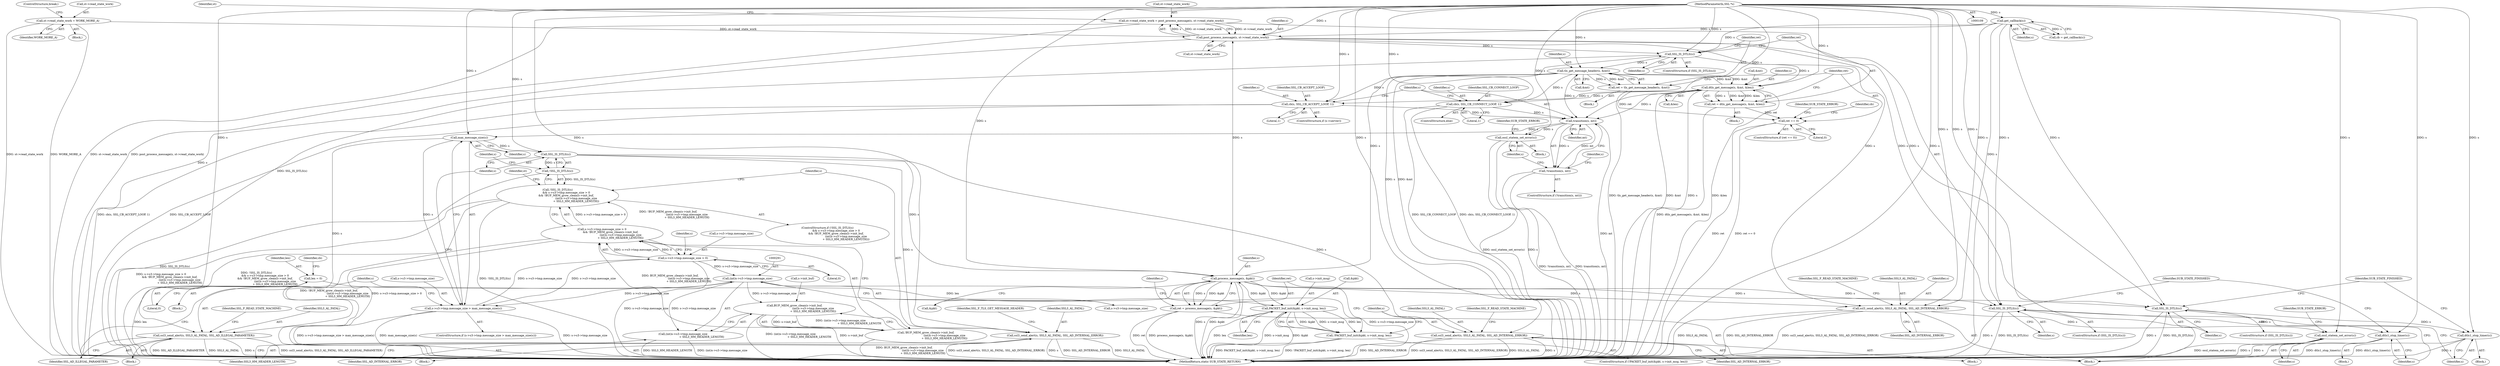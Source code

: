 digraph "0_openssl_4b390b6c3f8df925dc92a3dd6b022baa9a2f4650@API" {
"1000381" [label="(Call,st->read_state_work = post_process_message(s, st->read_state_work))"];
"1000385" [label="(Call,post_process_message(s, st->read_state_work))"];
"1000336" [label="(Call,process_message(s, &pkt))"];
"1000272" [label="(Call,SSL_IS_DTLS(s))"];
"1000257" [label="(Call,max_message_size(s))"];
"1000240" [label="(Call,transition(s, mt))"];
"1000209" [label="(Call,tls_get_message_header(s, &mt))"];
"1000194" [label="(Call,SSL_IS_DTLS(s))"];
"1000136" [label="(Call,get_callback(s))"];
"1000110" [label="(MethodParameterIn,SSL *s)"];
"1000199" [label="(Call,dtls_get_message(s, &mt, &len))"];
"1000234" [label="(Call,cb(s, SSL_CB_CONNECT_LOOP, 1))"];
"1000229" [label="(Call,cb(s, SSL_CB_ACCEPT_LOOP, 1))"];
"1000317" [label="(Call,PACKET_buf_init(&pkt, s->init_msg, len))"];
"1000122" [label="(Call,len = 0)"];
"1000366" [label="(Call,st->read_state_work = WORK_MORE_A)"];
"1000381" [label="(Call,st->read_state_work = post_process_message(s, st->read_state_work))"];
"1000197" [label="(Call,ret = dtls_get_message(s, &mt, &len))"];
"1000214" [label="(Call,ret == 0)"];
"1000207" [label="(Call,ret = tls_get_message_header(s, &mt))"];
"1000239" [label="(Call,!transition(s, mt))"];
"1000244" [label="(Call,ossl_statem_set_error(s))"];
"1000249" [label="(Call,s->s3->tmp.message_size > max_message_size(s))"];
"1000275" [label="(Call,s->s3->tmp.message_size > 0)"];
"1000274" [label="(Call,s->s3->tmp.message_size > 0\n                    && !BUF_MEM_grow_clean(s->init_buf,\n                                           (int)s->s3->tmp.message_size\n                                           + SSL3_HM_HEADER_LENGTH))"];
"1000270" [label="(Call,!SSL_IS_DTLS(s)\n                    && s->s3->tmp.message_size > 0\n                    && !BUF_MEM_grow_clean(s->init_buf,\n                                           (int)s->s3->tmp.message_size\n                                           + SSL3_HM_HEADER_LENGTH))"];
"1000290" [label="(Call,(int)s->s3->tmp.message_size)"];
"1000285" [label="(Call,BUF_MEM_grow_clean(s->init_buf,\n                                           (int)s->s3->tmp.message_size\n                                           + SSL3_HM_HEADER_LENGTH))"];
"1000284" [label="(Call,!BUF_MEM_grow_clean(s->init_buf,\n                                           (int)s->s3->tmp.message_size\n                                           + SSL3_HM_HEADER_LENGTH))"];
"1000289" [label="(Call,(int)s->s3->tmp.message_size\n                                           + SSL3_HM_HEADER_LENGTH)"];
"1000260" [label="(Call,ssl3_send_alert(s, SSL3_AL_FATAL, SSL_AD_ILLEGAL_PARAMETER))"];
"1000271" [label="(Call,!SSL_IS_DTLS(s))"];
"1000301" [label="(Call,ssl3_send_alert(s, SSL3_AL_FATAL, SSL_AD_INTERNAL_ERROR))"];
"1000325" [label="(Call,ssl3_send_alert(s, SSL3_AL_FATAL, SSL_AD_INTERNAL_ERROR))"];
"1000316" [label="(Call,!PACKET_buf_init(&pkt, s->init_msg, len))"];
"1000334" [label="(Call,ret = process_message(s, &pkt))"];
"1000353" [label="(Call,SSL_IS_DTLS(s))"];
"1000356" [label="(Call,dtls1_stop_timer(s))"];
"1000407" [label="(Call,SSL_IS_DTLS(s))"];
"1000410" [label="(Call,dtls1_stop_timer(s))"];
"1000416" [label="(Call,ssl3_send_alert(s, SSL3_AL_FATAL, SSL_AD_INTERNAL_ERROR))"];
"1000423" [label="(Call,ossl_statem_set_error(s))"];
"1000232" [label="(Literal,1)"];
"1000230" [label="(Identifier,s)"];
"1000318" [label="(Call,&pkt)"];
"1000416" [label="(Call,ssl3_send_alert(s, SSL3_AL_FATAL, SSL_AD_INTERNAL_ERROR))"];
"1000427" [label="(MethodReturn,static SUB_STATE_RETURN)"];
"1000272" [label="(Call,SSL_IS_DTLS(s))"];
"1000324" [label="(Block,)"];
"1000201" [label="(Call,&mt)"];
"1000325" [label="(Call,ssl3_send_alert(s, SSL3_AL_FATAL, SSL_AD_INTERNAL_ERROR))"];
"1000328" [label="(Identifier,SSL_AD_INTERNAL_ERROR)"];
"1000337" [label="(Identifier,s)"];
"1000206" [label="(Block,)"];
"1000209" [label="(Call,tls_get_message_header(s, &mt))"];
"1000234" [label="(Call,cb(s, SSL_CB_CONNECT_LOOP, 1))"];
"1000354" [label="(Identifier,s)"];
"1000312" [label="(Identifier,st)"];
"1000262" [label="(Identifier,SSL3_AL_FATAL)"];
"1000259" [label="(Block,)"];
"1000357" [label="(Identifier,s)"];
"1000211" [label="(Call,&mt)"];
"1000241" [label="(Identifier,s)"];
"1000306" [label="(Identifier,SSL_F_TLS_GET_MESSAGE_HEADER)"];
"1000382" [label="(Call,st->read_state_work)"];
"1000421" [label="(Identifier,SSL_F_READ_STATE_MACHINE)"];
"1000253" [label="(Identifier,s)"];
"1000248" [label="(ControlStructure,if (s->s3->tmp.message_size > max_message_size(s)))"];
"1000219" [label="(Identifier,SUB_STATE_ERROR)"];
"1000199" [label="(Call,dtls_get_message(s, &mt, &len))"];
"1000320" [label="(Call,s->init_msg)"];
"1000132" [label="(Identifier,cb)"];
"1000286" [label="(Call,s->init_buf)"];
"1000239" [label="(Call,!transition(s, mt))"];
"1000238" [label="(ControlStructure,if (!transition(s, mt)))"];
"1000352" [label="(ControlStructure,if (SSL_IS_DTLS(s)))"];
"1000323" [label="(Identifier,len)"];
"1000338" [label="(Call,&pkt)"];
"1000392" [label="(Identifier,st)"];
"1000385" [label="(Call,post_process_message(s, st->read_state_work))"];
"1000317" [label="(Call,PACKET_buf_init(&pkt, s->init_msg, len))"];
"1000110" [label="(MethodParameterIn,SSL *s)"];
"1000410" [label="(Call,dtls1_stop_timer(s))"];
"1000245" [label="(Identifier,s)"];
"1000203" [label="(Call,&len)"];
"1000233" [label="(ControlStructure,else)"];
"1000196" [label="(Block,)"];
"1000243" [label="(Block,)"];
"1000413" [label="(Identifier,SUB_STATE_FINISHED)"];
"1000292" [label="(Call,s->s3->tmp.message_size)"];
"1000269" [label="(ControlStructure,if (!SSL_IS_DTLS(s)\n                    && s->s3->tmp.message_size > 0\n                    && !BUF_MEM_grow_clean(s->init_buf,\n                                           (int)s->s3->tmp.message_size\n                                           + SSL3_HM_HEADER_LENGTH)))"];
"1000265" [label="(Identifier,SSL_F_READ_STATE_MACHINE)"];
"1000225" [label="(ControlStructure,if (s->server))"];
"1000258" [label="(Identifier,s)"];
"1000302" [label="(Identifier,s)"];
"1000356" [label="(Call,dtls1_stop_timer(s))"];
"1000370" [label="(Identifier,WORK_MORE_A)"];
"1000235" [label="(Identifier,s)"];
"1000304" [label="(Identifier,SSL_AD_INTERNAL_ERROR)"];
"1000387" [label="(Call,st->read_state_work)"];
"1000240" [label="(Call,transition(s, mt))"];
"1000423" [label="(Call,ossl_statem_set_error(s))"];
"1000242" [label="(Identifier,mt)"];
"1000215" [label="(Identifier,ret)"];
"1000300" [label="(Block,)"];
"1000330" [label="(Identifier,SSL_F_READ_STATE_MACHINE)"];
"1000353" [label="(Call,SSL_IS_DTLS(s))"];
"1000236" [label="(Identifier,SSL_CB_CONNECT_LOOP)"];
"1000208" [label="(Identifier,ret)"];
"1000275" [label="(Call,s->s3->tmp.message_size > 0)"];
"1000426" [label="(Identifier,SUB_STATE_ERROR)"];
"1000386" [label="(Identifier,s)"];
"1000287" [label="(Identifier,s)"];
"1000347" [label="(Block,)"];
"1000193" [label="(ControlStructure,if (SSL_IS_DTLS(s)))"];
"1000335" [label="(Identifier,ret)"];
"1000424" [label="(Identifier,s)"];
"1000136" [label="(Call,get_callback(s))"];
"1000336" [label="(Call,process_message(s, &pkt))"];
"1000263" [label="(Identifier,SSL_AD_ILLEGAL_PARAMETER)"];
"1000279" [label="(Identifier,s)"];
"1000213" [label="(ControlStructure,if (ret == 0))"];
"1000111" [label="(Block,)"];
"1000137" [label="(Identifier,s)"];
"1000381" [label="(Call,st->read_state_work = post_process_message(s, st->read_state_work))"];
"1000342" [label="(Identifier,s)"];
"1000418" [label="(Identifier,SSL3_AL_FATAL)"];
"1000123" [label="(Identifier,len)"];
"1000283" [label="(Literal,0)"];
"1000367" [label="(Call,st->read_state_work)"];
"1000200" [label="(Identifier,s)"];
"1000315" [label="(ControlStructure,if (!PACKET_buf_init(&pkt, s->init_msg, len)))"];
"1000210" [label="(Identifier,s)"];
"1000261" [label="(Identifier,s)"];
"1000407" [label="(Call,SSL_IS_DTLS(s))"];
"1000359" [label="(Identifier,SUB_STATE_FINISHED)"];
"1000366" [label="(Call,st->read_state_work = WORK_MORE_A)"];
"1000276" [label="(Call,s->s3->tmp.message_size)"];
"1000355" [label="(Block,)"];
"1000301" [label="(Call,ssl3_send_alert(s, SSL3_AL_FATAL, SSL_AD_INTERNAL_ERROR))"];
"1000303" [label="(Identifier,SSL3_AL_FATAL)"];
"1000334" [label="(Call,ret = process_message(s, &pkt))"];
"1000273" [label="(Identifier,s)"];
"1000299" [label="(Identifier,SSL3_HM_HEADER_LENGTH)"];
"1000195" [label="(Identifier,s)"];
"1000408" [label="(Identifier,s)"];
"1000247" [label="(Identifier,SUB_STATE_ERROR)"];
"1000316" [label="(Call,!PACKET_buf_init(&pkt, s->init_msg, len))"];
"1000417" [label="(Identifier,s)"];
"1000124" [label="(Literal,0)"];
"1000271" [label="(Call,!SSL_IS_DTLS(s))"];
"1000222" [label="(Identifier,cb)"];
"1000134" [label="(Call,cb = get_callback(s))"];
"1000290" [label="(Call,(int)s->s3->tmp.message_size)"];
"1000194" [label="(Call,SSL_IS_DTLS(s))"];
"1000216" [label="(Literal,0)"];
"1000207" [label="(Call,ret = tls_get_message_header(s, &mt))"];
"1000250" [label="(Call,s->s3->tmp.message_size)"];
"1000260" [label="(Call,ssl3_send_alert(s, SSL3_AL_FATAL, SSL_AD_ILLEGAL_PARAMETER))"];
"1000411" [label="(Identifier,s)"];
"1000406" [label="(ControlStructure,if (SSL_IS_DTLS(s)))"];
"1000237" [label="(Literal,1)"];
"1000270" [label="(Call,!SSL_IS_DTLS(s)\n                    && s->s3->tmp.message_size > 0\n                    && !BUF_MEM_grow_clean(s->init_buf,\n                                           (int)s->s3->tmp.message_size\n                                           + SSL3_HM_HEADER_LENGTH))"];
"1000198" [label="(Identifier,ret)"];
"1000122" [label="(Call,len = 0)"];
"1000244" [label="(Call,ossl_statem_set_error(s))"];
"1000257" [label="(Call,max_message_size(s))"];
"1000326" [label="(Identifier,s)"];
"1000371" [label="(ControlStructure,break;)"];
"1000197" [label="(Call,ret = dtls_get_message(s, &mt, &len))"];
"1000284" [label="(Call,!BUF_MEM_grow_clean(s->init_buf,\n                                           (int)s->s3->tmp.message_size\n                                           + SSL3_HM_HEADER_LENGTH))"];
"1000409" [label="(Block,)"];
"1000231" [label="(Identifier,SSL_CB_ACCEPT_LOOP)"];
"1000214" [label="(Call,ret == 0)"];
"1000249" [label="(Call,s->s3->tmp.message_size > max_message_size(s))"];
"1000229" [label="(Call,cb(s, SSL_CB_ACCEPT_LOOP, 1))"];
"1000285" [label="(Call,BUF_MEM_grow_clean(s->init_buf,\n                                           (int)s->s3->tmp.message_size\n                                           + SSL3_HM_HEADER_LENGTH))"];
"1000327" [label="(Identifier,SSL3_AL_FATAL)"];
"1000289" [label="(Call,(int)s->s3->tmp.message_size\n                                           + SSL3_HM_HEADER_LENGTH)"];
"1000419" [label="(Identifier,SSL_AD_INTERNAL_ERROR)"];
"1000274" [label="(Call,s->s3->tmp.message_size > 0\n                    && !BUF_MEM_grow_clean(s->init_buf,\n                                           (int)s->s3->tmp.message_size\n                                           + SSL3_HM_HEADER_LENGTH))"];
"1000191" [label="(Block,)"];
"1000381" -> "1000191"  [label="AST: "];
"1000381" -> "1000385"  [label="CFG: "];
"1000382" -> "1000381"  [label="AST: "];
"1000385" -> "1000381"  [label="AST: "];
"1000392" -> "1000381"  [label="CFG: "];
"1000381" -> "1000427"  [label="DDG: st->read_state_work"];
"1000381" -> "1000427"  [label="DDG: post_process_message(s, st->read_state_work)"];
"1000385" -> "1000381"  [label="DDG: s"];
"1000385" -> "1000381"  [label="DDG: st->read_state_work"];
"1000381" -> "1000385"  [label="DDG: st->read_state_work"];
"1000385" -> "1000387"  [label="CFG: "];
"1000386" -> "1000385"  [label="AST: "];
"1000387" -> "1000385"  [label="AST: "];
"1000385" -> "1000427"  [label="DDG: s"];
"1000385" -> "1000194"  [label="DDG: s"];
"1000385" -> "1000353"  [label="DDG: s"];
"1000336" -> "1000385"  [label="DDG: s"];
"1000136" -> "1000385"  [label="DDG: s"];
"1000110" -> "1000385"  [label="DDG: s"];
"1000366" -> "1000385"  [label="DDG: st->read_state_work"];
"1000385" -> "1000407"  [label="DDG: s"];
"1000385" -> "1000416"  [label="DDG: s"];
"1000336" -> "1000334"  [label="AST: "];
"1000336" -> "1000338"  [label="CFG: "];
"1000337" -> "1000336"  [label="AST: "];
"1000338" -> "1000336"  [label="AST: "];
"1000334" -> "1000336"  [label="CFG: "];
"1000336" -> "1000427"  [label="DDG: &pkt"];
"1000336" -> "1000427"  [label="DDG: s"];
"1000336" -> "1000194"  [label="DDG: s"];
"1000336" -> "1000317"  [label="DDG: &pkt"];
"1000336" -> "1000334"  [label="DDG: s"];
"1000336" -> "1000334"  [label="DDG: &pkt"];
"1000272" -> "1000336"  [label="DDG: s"];
"1000110" -> "1000336"  [label="DDG: s"];
"1000317" -> "1000336"  [label="DDG: &pkt"];
"1000336" -> "1000353"  [label="DDG: s"];
"1000336" -> "1000407"  [label="DDG: s"];
"1000336" -> "1000416"  [label="DDG: s"];
"1000272" -> "1000271"  [label="AST: "];
"1000272" -> "1000273"  [label="CFG: "];
"1000273" -> "1000272"  [label="AST: "];
"1000271" -> "1000272"  [label="CFG: "];
"1000272" -> "1000271"  [label="DDG: s"];
"1000257" -> "1000272"  [label="DDG: s"];
"1000110" -> "1000272"  [label="DDG: s"];
"1000272" -> "1000301"  [label="DDG: s"];
"1000272" -> "1000325"  [label="DDG: s"];
"1000257" -> "1000249"  [label="AST: "];
"1000257" -> "1000258"  [label="CFG: "];
"1000258" -> "1000257"  [label="AST: "];
"1000249" -> "1000257"  [label="CFG: "];
"1000257" -> "1000249"  [label="DDG: s"];
"1000240" -> "1000257"  [label="DDG: s"];
"1000110" -> "1000257"  [label="DDG: s"];
"1000257" -> "1000260"  [label="DDG: s"];
"1000240" -> "1000239"  [label="AST: "];
"1000240" -> "1000242"  [label="CFG: "];
"1000241" -> "1000240"  [label="AST: "];
"1000242" -> "1000240"  [label="AST: "];
"1000239" -> "1000240"  [label="CFG: "];
"1000240" -> "1000427"  [label="DDG: mt"];
"1000240" -> "1000239"  [label="DDG: s"];
"1000240" -> "1000239"  [label="DDG: mt"];
"1000209" -> "1000240"  [label="DDG: s"];
"1000234" -> "1000240"  [label="DDG: s"];
"1000199" -> "1000240"  [label="DDG: s"];
"1000229" -> "1000240"  [label="DDG: s"];
"1000110" -> "1000240"  [label="DDG: s"];
"1000240" -> "1000244"  [label="DDG: s"];
"1000209" -> "1000207"  [label="AST: "];
"1000209" -> "1000211"  [label="CFG: "];
"1000210" -> "1000209"  [label="AST: "];
"1000211" -> "1000209"  [label="AST: "];
"1000207" -> "1000209"  [label="CFG: "];
"1000209" -> "1000427"  [label="DDG: s"];
"1000209" -> "1000427"  [label="DDG: &mt"];
"1000209" -> "1000199"  [label="DDG: &mt"];
"1000209" -> "1000207"  [label="DDG: s"];
"1000209" -> "1000207"  [label="DDG: &mt"];
"1000194" -> "1000209"  [label="DDG: s"];
"1000110" -> "1000209"  [label="DDG: s"];
"1000199" -> "1000209"  [label="DDG: &mt"];
"1000209" -> "1000229"  [label="DDG: s"];
"1000209" -> "1000234"  [label="DDG: s"];
"1000194" -> "1000193"  [label="AST: "];
"1000194" -> "1000195"  [label="CFG: "];
"1000195" -> "1000194"  [label="AST: "];
"1000198" -> "1000194"  [label="CFG: "];
"1000208" -> "1000194"  [label="CFG: "];
"1000194" -> "1000427"  [label="DDG: SSL_IS_DTLS(s)"];
"1000136" -> "1000194"  [label="DDG: s"];
"1000110" -> "1000194"  [label="DDG: s"];
"1000194" -> "1000199"  [label="DDG: s"];
"1000136" -> "1000134"  [label="AST: "];
"1000136" -> "1000137"  [label="CFG: "];
"1000137" -> "1000136"  [label="AST: "];
"1000134" -> "1000136"  [label="CFG: "];
"1000136" -> "1000427"  [label="DDG: s"];
"1000136" -> "1000134"  [label="DDG: s"];
"1000110" -> "1000136"  [label="DDG: s"];
"1000136" -> "1000353"  [label="DDG: s"];
"1000136" -> "1000407"  [label="DDG: s"];
"1000136" -> "1000416"  [label="DDG: s"];
"1000110" -> "1000109"  [label="AST: "];
"1000110" -> "1000427"  [label="DDG: s"];
"1000110" -> "1000199"  [label="DDG: s"];
"1000110" -> "1000229"  [label="DDG: s"];
"1000110" -> "1000234"  [label="DDG: s"];
"1000110" -> "1000244"  [label="DDG: s"];
"1000110" -> "1000260"  [label="DDG: s"];
"1000110" -> "1000301"  [label="DDG: s"];
"1000110" -> "1000325"  [label="DDG: s"];
"1000110" -> "1000353"  [label="DDG: s"];
"1000110" -> "1000356"  [label="DDG: s"];
"1000110" -> "1000407"  [label="DDG: s"];
"1000110" -> "1000410"  [label="DDG: s"];
"1000110" -> "1000416"  [label="DDG: s"];
"1000110" -> "1000423"  [label="DDG: s"];
"1000199" -> "1000197"  [label="AST: "];
"1000199" -> "1000203"  [label="CFG: "];
"1000200" -> "1000199"  [label="AST: "];
"1000201" -> "1000199"  [label="AST: "];
"1000203" -> "1000199"  [label="AST: "];
"1000197" -> "1000199"  [label="CFG: "];
"1000199" -> "1000427"  [label="DDG: &mt"];
"1000199" -> "1000427"  [label="DDG: s"];
"1000199" -> "1000427"  [label="DDG: &len"];
"1000199" -> "1000197"  [label="DDG: s"];
"1000199" -> "1000197"  [label="DDG: &mt"];
"1000199" -> "1000197"  [label="DDG: &len"];
"1000199" -> "1000229"  [label="DDG: s"];
"1000199" -> "1000234"  [label="DDG: s"];
"1000234" -> "1000233"  [label="AST: "];
"1000234" -> "1000237"  [label="CFG: "];
"1000235" -> "1000234"  [label="AST: "];
"1000236" -> "1000234"  [label="AST: "];
"1000237" -> "1000234"  [label="AST: "];
"1000241" -> "1000234"  [label="CFG: "];
"1000234" -> "1000427"  [label="DDG: SSL_CB_CONNECT_LOOP"];
"1000234" -> "1000427"  [label="DDG: cb(s, SSL_CB_CONNECT_LOOP, 1)"];
"1000229" -> "1000225"  [label="AST: "];
"1000229" -> "1000232"  [label="CFG: "];
"1000230" -> "1000229"  [label="AST: "];
"1000231" -> "1000229"  [label="AST: "];
"1000232" -> "1000229"  [label="AST: "];
"1000241" -> "1000229"  [label="CFG: "];
"1000229" -> "1000427"  [label="DDG: cb(s, SSL_CB_ACCEPT_LOOP, 1)"];
"1000229" -> "1000427"  [label="DDG: SSL_CB_ACCEPT_LOOP"];
"1000317" -> "1000316"  [label="AST: "];
"1000317" -> "1000323"  [label="CFG: "];
"1000318" -> "1000317"  [label="AST: "];
"1000320" -> "1000317"  [label="AST: "];
"1000323" -> "1000317"  [label="AST: "];
"1000316" -> "1000317"  [label="CFG: "];
"1000317" -> "1000427"  [label="DDG: &pkt"];
"1000317" -> "1000427"  [label="DDG: len"];
"1000317" -> "1000427"  [label="DDG: s->init_msg"];
"1000317" -> "1000316"  [label="DDG: &pkt"];
"1000317" -> "1000316"  [label="DDG: s->init_msg"];
"1000317" -> "1000316"  [label="DDG: len"];
"1000122" -> "1000317"  [label="DDG: len"];
"1000122" -> "1000111"  [label="AST: "];
"1000122" -> "1000124"  [label="CFG: "];
"1000123" -> "1000122"  [label="AST: "];
"1000124" -> "1000122"  [label="AST: "];
"1000132" -> "1000122"  [label="CFG: "];
"1000122" -> "1000427"  [label="DDG: len"];
"1000366" -> "1000347"  [label="AST: "];
"1000366" -> "1000370"  [label="CFG: "];
"1000367" -> "1000366"  [label="AST: "];
"1000370" -> "1000366"  [label="AST: "];
"1000371" -> "1000366"  [label="CFG: "];
"1000366" -> "1000427"  [label="DDG: WORK_MORE_A"];
"1000366" -> "1000427"  [label="DDG: st->read_state_work"];
"1000197" -> "1000196"  [label="AST: "];
"1000198" -> "1000197"  [label="AST: "];
"1000215" -> "1000197"  [label="CFG: "];
"1000197" -> "1000427"  [label="DDG: dtls_get_message(s, &mt, &len)"];
"1000197" -> "1000214"  [label="DDG: ret"];
"1000214" -> "1000213"  [label="AST: "];
"1000214" -> "1000216"  [label="CFG: "];
"1000215" -> "1000214"  [label="AST: "];
"1000216" -> "1000214"  [label="AST: "];
"1000219" -> "1000214"  [label="CFG: "];
"1000222" -> "1000214"  [label="CFG: "];
"1000214" -> "1000427"  [label="DDG: ret == 0"];
"1000214" -> "1000427"  [label="DDG: ret"];
"1000207" -> "1000214"  [label="DDG: ret"];
"1000207" -> "1000206"  [label="AST: "];
"1000208" -> "1000207"  [label="AST: "];
"1000215" -> "1000207"  [label="CFG: "];
"1000207" -> "1000427"  [label="DDG: tls_get_message_header(s, &mt)"];
"1000239" -> "1000238"  [label="AST: "];
"1000245" -> "1000239"  [label="CFG: "];
"1000253" -> "1000239"  [label="CFG: "];
"1000239" -> "1000427"  [label="DDG: !transition(s, mt)"];
"1000239" -> "1000427"  [label="DDG: transition(s, mt)"];
"1000244" -> "1000243"  [label="AST: "];
"1000244" -> "1000245"  [label="CFG: "];
"1000245" -> "1000244"  [label="AST: "];
"1000247" -> "1000244"  [label="CFG: "];
"1000244" -> "1000427"  [label="DDG: ossl_statem_set_error(s)"];
"1000244" -> "1000427"  [label="DDG: s"];
"1000249" -> "1000248"  [label="AST: "];
"1000250" -> "1000249"  [label="AST: "];
"1000261" -> "1000249"  [label="CFG: "];
"1000273" -> "1000249"  [label="CFG: "];
"1000249" -> "1000427"  [label="DDG: max_message_size(s)"];
"1000249" -> "1000427"  [label="DDG: s->s3->tmp.message_size"];
"1000249" -> "1000427"  [label="DDG: s->s3->tmp.message_size > max_message_size(s)"];
"1000290" -> "1000249"  [label="DDG: s->s3->tmp.message_size"];
"1000275" -> "1000249"  [label="DDG: s->s3->tmp.message_size"];
"1000249" -> "1000275"  [label="DDG: s->s3->tmp.message_size"];
"1000275" -> "1000274"  [label="AST: "];
"1000275" -> "1000283"  [label="CFG: "];
"1000276" -> "1000275"  [label="AST: "];
"1000283" -> "1000275"  [label="AST: "];
"1000287" -> "1000275"  [label="CFG: "];
"1000274" -> "1000275"  [label="CFG: "];
"1000275" -> "1000427"  [label="DDG: s->s3->tmp.message_size"];
"1000275" -> "1000274"  [label="DDG: s->s3->tmp.message_size"];
"1000275" -> "1000274"  [label="DDG: 0"];
"1000275" -> "1000290"  [label="DDG: s->s3->tmp.message_size"];
"1000274" -> "1000270"  [label="AST: "];
"1000274" -> "1000284"  [label="CFG: "];
"1000284" -> "1000274"  [label="AST: "];
"1000270" -> "1000274"  [label="CFG: "];
"1000274" -> "1000427"  [label="DDG: !BUF_MEM_grow_clean(s->init_buf,\n                                           (int)s->s3->tmp.message_size\n                                           + SSL3_HM_HEADER_LENGTH)"];
"1000274" -> "1000427"  [label="DDG: s->s3->tmp.message_size > 0"];
"1000274" -> "1000270"  [label="DDG: s->s3->tmp.message_size > 0"];
"1000274" -> "1000270"  [label="DDG: !BUF_MEM_grow_clean(s->init_buf,\n                                           (int)s->s3->tmp.message_size\n                                           + SSL3_HM_HEADER_LENGTH)"];
"1000284" -> "1000274"  [label="DDG: BUF_MEM_grow_clean(s->init_buf,\n                                           (int)s->s3->tmp.message_size\n                                           + SSL3_HM_HEADER_LENGTH)"];
"1000270" -> "1000269"  [label="AST: "];
"1000270" -> "1000271"  [label="CFG: "];
"1000271" -> "1000270"  [label="AST: "];
"1000302" -> "1000270"  [label="CFG: "];
"1000312" -> "1000270"  [label="CFG: "];
"1000270" -> "1000427"  [label="DDG: s->s3->tmp.message_size > 0\n                    && !BUF_MEM_grow_clean(s->init_buf,\n                                           (int)s->s3->tmp.message_size\n                                           + SSL3_HM_HEADER_LENGTH)"];
"1000270" -> "1000427"  [label="DDG: !SSL_IS_DTLS(s)\n                    && s->s3->tmp.message_size > 0\n                    && !BUF_MEM_grow_clean(s->init_buf,\n                                           (int)s->s3->tmp.message_size\n                                           + SSL3_HM_HEADER_LENGTH)"];
"1000270" -> "1000427"  [label="DDG: !SSL_IS_DTLS(s)"];
"1000271" -> "1000270"  [label="DDG: SSL_IS_DTLS(s)"];
"1000290" -> "1000289"  [label="AST: "];
"1000290" -> "1000292"  [label="CFG: "];
"1000291" -> "1000290"  [label="AST: "];
"1000292" -> "1000290"  [label="AST: "];
"1000299" -> "1000290"  [label="CFG: "];
"1000290" -> "1000427"  [label="DDG: s->s3->tmp.message_size"];
"1000290" -> "1000285"  [label="DDG: s->s3->tmp.message_size"];
"1000290" -> "1000289"  [label="DDG: s->s3->tmp.message_size"];
"1000285" -> "1000284"  [label="AST: "];
"1000285" -> "1000289"  [label="CFG: "];
"1000286" -> "1000285"  [label="AST: "];
"1000289" -> "1000285"  [label="AST: "];
"1000284" -> "1000285"  [label="CFG: "];
"1000285" -> "1000427"  [label="DDG: s->init_buf"];
"1000285" -> "1000427"  [label="DDG: (int)s->s3->tmp.message_size\n                                           + SSL3_HM_HEADER_LENGTH"];
"1000285" -> "1000284"  [label="DDG: s->init_buf"];
"1000285" -> "1000284"  [label="DDG: (int)s->s3->tmp.message_size\n                                           + SSL3_HM_HEADER_LENGTH"];
"1000284" -> "1000427"  [label="DDG: BUF_MEM_grow_clean(s->init_buf,\n                                           (int)s->s3->tmp.message_size\n                                           + SSL3_HM_HEADER_LENGTH)"];
"1000289" -> "1000299"  [label="CFG: "];
"1000299" -> "1000289"  [label="AST: "];
"1000289" -> "1000427"  [label="DDG: (int)s->s3->tmp.message_size"];
"1000289" -> "1000427"  [label="DDG: SSL3_HM_HEADER_LENGTH"];
"1000260" -> "1000259"  [label="AST: "];
"1000260" -> "1000263"  [label="CFG: "];
"1000261" -> "1000260"  [label="AST: "];
"1000262" -> "1000260"  [label="AST: "];
"1000263" -> "1000260"  [label="AST: "];
"1000265" -> "1000260"  [label="CFG: "];
"1000260" -> "1000427"  [label="DDG: ssl3_send_alert(s, SSL3_AL_FATAL, SSL_AD_ILLEGAL_PARAMETER)"];
"1000260" -> "1000427"  [label="DDG: SSL_AD_ILLEGAL_PARAMETER"];
"1000260" -> "1000427"  [label="DDG: SSL3_AL_FATAL"];
"1000260" -> "1000427"  [label="DDG: s"];
"1000279" -> "1000271"  [label="CFG: "];
"1000271" -> "1000427"  [label="DDG: SSL_IS_DTLS(s)"];
"1000301" -> "1000300"  [label="AST: "];
"1000301" -> "1000304"  [label="CFG: "];
"1000302" -> "1000301"  [label="AST: "];
"1000303" -> "1000301"  [label="AST: "];
"1000304" -> "1000301"  [label="AST: "];
"1000306" -> "1000301"  [label="CFG: "];
"1000301" -> "1000427"  [label="DDG: SSL_AD_INTERNAL_ERROR"];
"1000301" -> "1000427"  [label="DDG: SSL3_AL_FATAL"];
"1000301" -> "1000427"  [label="DDG: ssl3_send_alert(s, SSL3_AL_FATAL, SSL_AD_INTERNAL_ERROR)"];
"1000301" -> "1000427"  [label="DDG: s"];
"1000325" -> "1000324"  [label="AST: "];
"1000325" -> "1000328"  [label="CFG: "];
"1000326" -> "1000325"  [label="AST: "];
"1000327" -> "1000325"  [label="AST: "];
"1000328" -> "1000325"  [label="AST: "];
"1000330" -> "1000325"  [label="CFG: "];
"1000325" -> "1000427"  [label="DDG: s"];
"1000325" -> "1000427"  [label="DDG: SSL_AD_INTERNAL_ERROR"];
"1000325" -> "1000427"  [label="DDG: ssl3_send_alert(s, SSL3_AL_FATAL, SSL_AD_INTERNAL_ERROR)"];
"1000325" -> "1000427"  [label="DDG: SSL3_AL_FATAL"];
"1000316" -> "1000315"  [label="AST: "];
"1000326" -> "1000316"  [label="CFG: "];
"1000335" -> "1000316"  [label="CFG: "];
"1000316" -> "1000427"  [label="DDG: !PACKET_buf_init(&pkt, s->init_msg, len)"];
"1000316" -> "1000427"  [label="DDG: PACKET_buf_init(&pkt, s->init_msg, len)"];
"1000334" -> "1000191"  [label="AST: "];
"1000335" -> "1000334"  [label="AST: "];
"1000342" -> "1000334"  [label="CFG: "];
"1000334" -> "1000427"  [label="DDG: process_message(s, &pkt)"];
"1000334" -> "1000427"  [label="DDG: ret"];
"1000353" -> "1000352"  [label="AST: "];
"1000353" -> "1000354"  [label="CFG: "];
"1000354" -> "1000353"  [label="AST: "];
"1000357" -> "1000353"  [label="CFG: "];
"1000359" -> "1000353"  [label="CFG: "];
"1000353" -> "1000427"  [label="DDG: SSL_IS_DTLS(s)"];
"1000353" -> "1000427"  [label="DDG: s"];
"1000353" -> "1000356"  [label="DDG: s"];
"1000356" -> "1000355"  [label="AST: "];
"1000356" -> "1000357"  [label="CFG: "];
"1000357" -> "1000356"  [label="AST: "];
"1000359" -> "1000356"  [label="CFG: "];
"1000356" -> "1000427"  [label="DDG: dtls1_stop_timer(s)"];
"1000356" -> "1000427"  [label="DDG: s"];
"1000407" -> "1000406"  [label="AST: "];
"1000407" -> "1000408"  [label="CFG: "];
"1000408" -> "1000407"  [label="AST: "];
"1000411" -> "1000407"  [label="CFG: "];
"1000413" -> "1000407"  [label="CFG: "];
"1000407" -> "1000427"  [label="DDG: SSL_IS_DTLS(s)"];
"1000407" -> "1000427"  [label="DDG: s"];
"1000407" -> "1000410"  [label="DDG: s"];
"1000410" -> "1000409"  [label="AST: "];
"1000410" -> "1000411"  [label="CFG: "];
"1000411" -> "1000410"  [label="AST: "];
"1000413" -> "1000410"  [label="CFG: "];
"1000410" -> "1000427"  [label="DDG: s"];
"1000410" -> "1000427"  [label="DDG: dtls1_stop_timer(s)"];
"1000416" -> "1000191"  [label="AST: "];
"1000416" -> "1000419"  [label="CFG: "];
"1000417" -> "1000416"  [label="AST: "];
"1000418" -> "1000416"  [label="AST: "];
"1000419" -> "1000416"  [label="AST: "];
"1000421" -> "1000416"  [label="CFG: "];
"1000416" -> "1000427"  [label="DDG: ssl3_send_alert(s, SSL3_AL_FATAL, SSL_AD_INTERNAL_ERROR)"];
"1000416" -> "1000427"  [label="DDG: SSL3_AL_FATAL"];
"1000416" -> "1000427"  [label="DDG: SSL_AD_INTERNAL_ERROR"];
"1000416" -> "1000423"  [label="DDG: s"];
"1000423" -> "1000191"  [label="AST: "];
"1000423" -> "1000424"  [label="CFG: "];
"1000424" -> "1000423"  [label="AST: "];
"1000426" -> "1000423"  [label="CFG: "];
"1000423" -> "1000427"  [label="DDG: ossl_statem_set_error(s)"];
"1000423" -> "1000427"  [label="DDG: s"];
}
